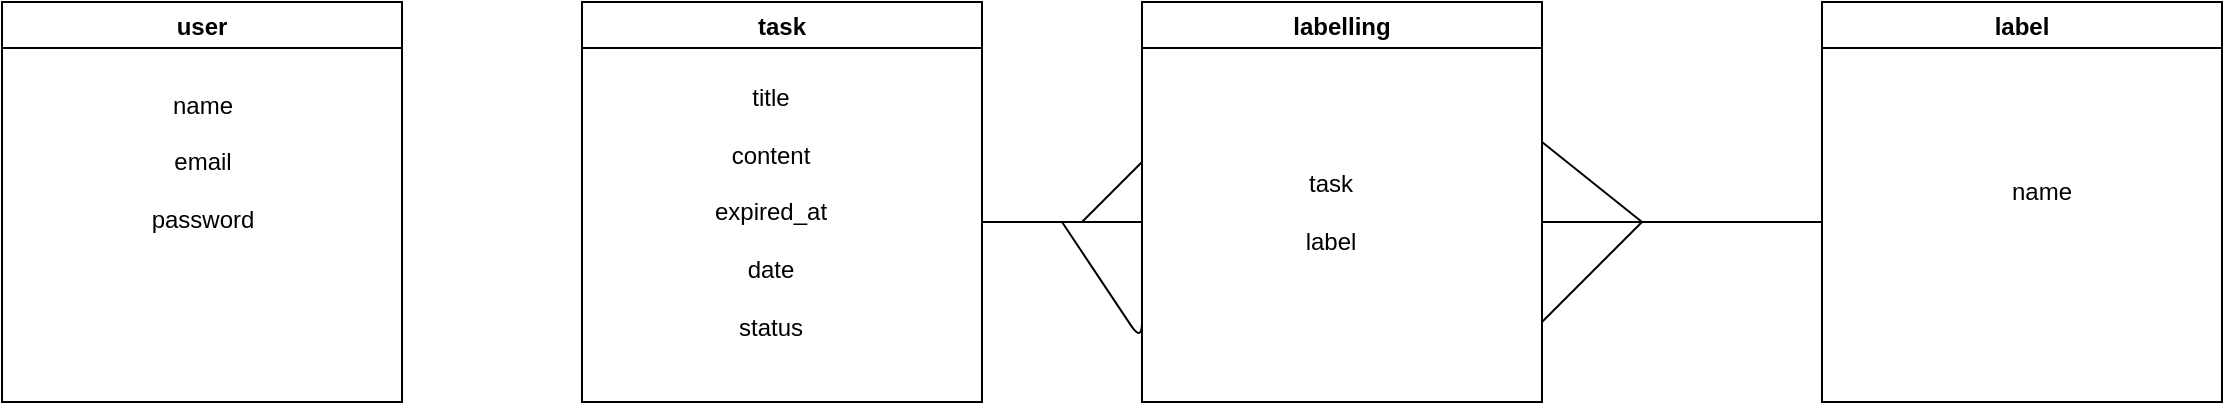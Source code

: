 <mxfile>
    <diagram id="ISSAl8z0tFWu2feyiT5K" name="ページ1">
        <mxGraphModel dx="839" dy="424" grid="1" gridSize="10" guides="1" tooltips="1" connect="1" arrows="1" fold="1" page="1" pageScale="1" pageWidth="827" pageHeight="1169" math="0" shadow="0">
            <root>
                <mxCell id="0"/>
                <mxCell id="1" parent="0"/>
                <mxCell id="2" value="user" style="swimlane;" vertex="1" parent="1">
                    <mxGeometry x="30" y="90" width="200" height="200" as="geometry"/>
                </mxCell>
                <mxCell id="4" value="name&lt;br&gt;&lt;br&gt;email&lt;br&gt;&lt;br&gt;password" style="text;html=1;align=center;verticalAlign=middle;resizable=0;points=[];autosize=1;strokeColor=none;fillColor=none;" vertex="1" parent="2">
                    <mxGeometry x="65" y="40" width="70" height="80" as="geometry"/>
                </mxCell>
                <mxCell id="5" value="task" style="swimlane;" vertex="1" parent="1">
                    <mxGeometry x="320" y="90" width="200" height="200" as="geometry"/>
                </mxCell>
                <mxCell id="6" value="title&lt;br&gt;&lt;br&gt;content&lt;br&gt;&lt;br&gt;expired_at&lt;br&gt;&lt;br&gt;date&lt;br&gt;&lt;br&gt;status&lt;br&gt;" style="text;html=1;align=center;verticalAlign=middle;resizable=0;points=[];autosize=1;strokeColor=none;fillColor=none;" vertex="1" parent="5">
                    <mxGeometry x="59" y="40" width="70" height="130" as="geometry"/>
                </mxCell>
                <mxCell id="7" value="labelling" style="swimlane;" vertex="1" parent="1">
                    <mxGeometry x="600" y="90" width="200" height="200" as="geometry"/>
                </mxCell>
                <mxCell id="8" value="task&lt;br&gt;&lt;br&gt;label" style="text;html=1;align=center;verticalAlign=middle;resizable=0;points=[];autosize=1;strokeColor=none;fillColor=none;" vertex="1" parent="7">
                    <mxGeometry x="74" y="80" width="40" height="50" as="geometry"/>
                </mxCell>
                <mxCell id="17" value="" style="endArrow=none;html=1;" edge="1" parent="7">
                    <mxGeometry width="50" height="50" relative="1" as="geometry">
                        <mxPoint x="200" y="70" as="sourcePoint"/>
                        <mxPoint x="250" y="110" as="targetPoint"/>
                    </mxGeometry>
                </mxCell>
                <mxCell id="9" value="label" style="swimlane;" vertex="1" parent="1">
                    <mxGeometry x="940" y="90" width="200" height="200" as="geometry"/>
                </mxCell>
                <mxCell id="11" value="name" style="text;html=1;strokeColor=none;fillColor=none;align=center;verticalAlign=middle;whiteSpace=wrap;rounded=0;" vertex="1" parent="9">
                    <mxGeometry x="80" y="80" width="60" height="30" as="geometry"/>
                </mxCell>
                <mxCell id="12" value="" style="endArrow=none;html=1;" edge="1" parent="1">
                    <mxGeometry width="50" height="50" relative="1" as="geometry">
                        <mxPoint x="520" y="200" as="sourcePoint"/>
                        <mxPoint x="600" y="200" as="targetPoint"/>
                    </mxGeometry>
                </mxCell>
                <mxCell id="13" value="" style="endArrow=none;html=1;" edge="1" parent="1">
                    <mxGeometry width="50" height="50" relative="1" as="geometry">
                        <mxPoint x="570" y="200" as="sourcePoint"/>
                        <mxPoint x="600" y="170" as="targetPoint"/>
                    </mxGeometry>
                </mxCell>
                <mxCell id="14" value="" style="endArrow=none;html=1;" edge="1" parent="1">
                    <mxGeometry width="50" height="50" relative="1" as="geometry">
                        <mxPoint x="560" y="200" as="sourcePoint"/>
                        <mxPoint x="600" y="210" as="targetPoint"/>
                        <Array as="points">
                            <mxPoint x="580" y="230"/>
                            <mxPoint x="600" y="260"/>
                        </Array>
                    </mxGeometry>
                </mxCell>
                <mxCell id="15" value="" style="endArrow=none;html=1;" edge="1" parent="1">
                    <mxGeometry width="50" height="50" relative="1" as="geometry">
                        <mxPoint x="800" y="200" as="sourcePoint"/>
                        <mxPoint x="940" y="200" as="targetPoint"/>
                    </mxGeometry>
                </mxCell>
                <mxCell id="16" value="" style="endArrow=none;html=1;" edge="1" parent="1">
                    <mxGeometry width="50" height="50" relative="1" as="geometry">
                        <mxPoint x="800" y="250" as="sourcePoint"/>
                        <mxPoint x="850" y="200" as="targetPoint"/>
                    </mxGeometry>
                </mxCell>
            </root>
        </mxGraphModel>
    </diagram>
</mxfile>